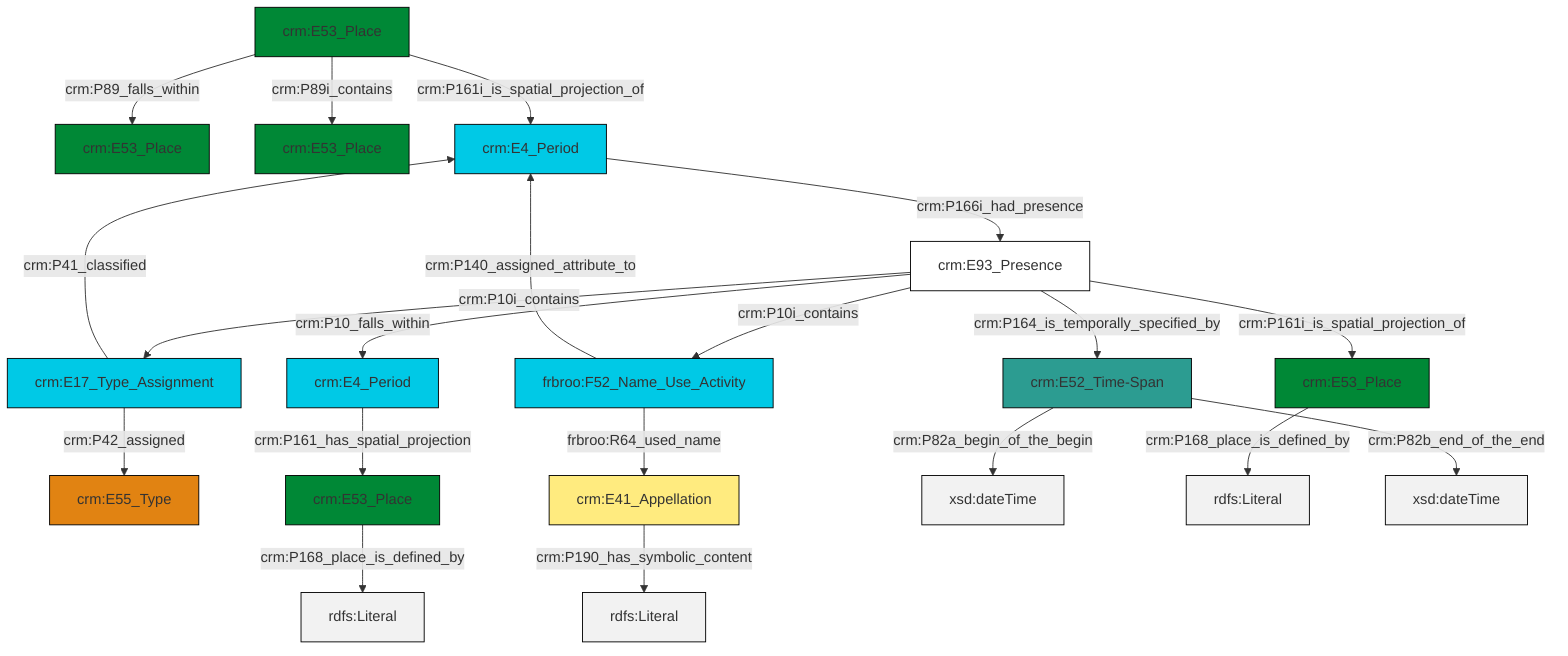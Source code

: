 graph TD
classDef Literal fill:#f2f2f2,stroke:#000000;
classDef CRM_Entity fill:#FFFFFF,stroke:#000000;
classDef Temporal_Entity fill:#00C9E6, stroke:#000000;
classDef Type fill:#E18312, stroke:#000000;
classDef Time-Span fill:#2C9C91, stroke:#000000;
classDef Appellation fill:#FFEB7F, stroke:#000000;
classDef Place fill:#008836, stroke:#000000;
classDef Persistent_Item fill:#B266B2, stroke:#000000;
classDef Conceptual_Object fill:#FFD700, stroke:#000000;
classDef Physical_Thing fill:#D2B48C, stroke:#000000;
classDef Actor fill:#f58aad, stroke:#000000;
classDef PC_Classes fill:#4ce600, stroke:#000000;
classDef Multi fill:#cccccc,stroke:#000000;

0["crm:E53_Place"]:::Place -->|crm:P89_falls_within| 1["crm:E53_Place"]:::Place
4["crm:E93_Presence"]:::CRM_Entity -->|crm:P10i_contains| 5["frbroo:F52_Name_Use_Activity"]:::Temporal_Entity
4["crm:E93_Presence"]:::CRM_Entity -->|crm:P164_is_temporally_specified_by| 10["crm:E52_Time-Span"]:::Time-Span
0["crm:E53_Place"]:::Place -->|crm:P161i_is_spatial_projection_of| 13["crm:E4_Period"]:::Temporal_Entity
14["crm:E17_Type_Assignment"]:::Temporal_Entity -->|crm:P41_classified| 13["crm:E4_Period"]:::Temporal_Entity
11["crm:E41_Appellation"]:::Appellation -->|crm:P190_has_symbolic_content| 15[rdfs:Literal]:::Literal
4["crm:E93_Presence"]:::CRM_Entity -->|crm:P10_falls_within| 16["crm:E4_Period"]:::Temporal_Entity
16["crm:E4_Period"]:::Temporal_Entity -->|crm:P161_has_spatial_projection| 17["crm:E53_Place"]:::Place
17["crm:E53_Place"]:::Place -->|crm:P168_place_is_defined_by| 18[rdfs:Literal]:::Literal
10["crm:E52_Time-Span"]:::Time-Span -->|crm:P82a_begin_of_the_begin| 19[xsd:dateTime]:::Literal
4["crm:E93_Presence"]:::CRM_Entity -->|crm:P10i_contains| 14["crm:E17_Type_Assignment"]:::Temporal_Entity
2["crm:E53_Place"]:::Place -->|crm:P168_place_is_defined_by| 22[rdfs:Literal]:::Literal
4["crm:E93_Presence"]:::CRM_Entity -->|crm:P161i_is_spatial_projection_of| 2["crm:E53_Place"]:::Place
5["frbroo:F52_Name_Use_Activity"]:::Temporal_Entity -->|frbroo:R64_used_name| 11["crm:E41_Appellation"]:::Appellation
13["crm:E4_Period"]:::Temporal_Entity -->|crm:P166i_had_presence| 4["crm:E93_Presence"]:::CRM_Entity
5["frbroo:F52_Name_Use_Activity"]:::Temporal_Entity -->|crm:P140_assigned_attribute_to| 13["crm:E4_Period"]:::Temporal_Entity
14["crm:E17_Type_Assignment"]:::Temporal_Entity -->|crm:P42_assigned| 8["crm:E55_Type"]:::Type
0["crm:E53_Place"]:::Place -->|crm:P89i_contains| 6["crm:E53_Place"]:::Place
10["crm:E52_Time-Span"]:::Time-Span -->|crm:P82b_end_of_the_end| 30[xsd:dateTime]:::Literal